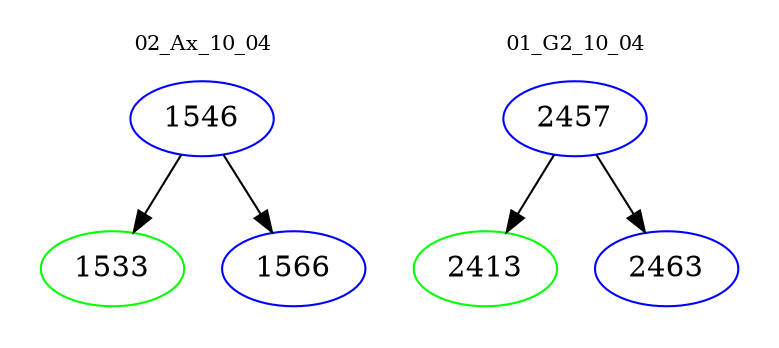 digraph{
subgraph cluster_0 {
color = white
label = "02_Ax_10_04";
fontsize=10;
T0_1546 [label="1546", color="blue"]
T0_1546 -> T0_1533 [color="black"]
T0_1533 [label="1533", color="green"]
T0_1546 -> T0_1566 [color="black"]
T0_1566 [label="1566", color="blue"]
}
subgraph cluster_1 {
color = white
label = "01_G2_10_04";
fontsize=10;
T1_2457 [label="2457", color="blue"]
T1_2457 -> T1_2413 [color="black"]
T1_2413 [label="2413", color="green"]
T1_2457 -> T1_2463 [color="black"]
T1_2463 [label="2463", color="blue"]
}
}
